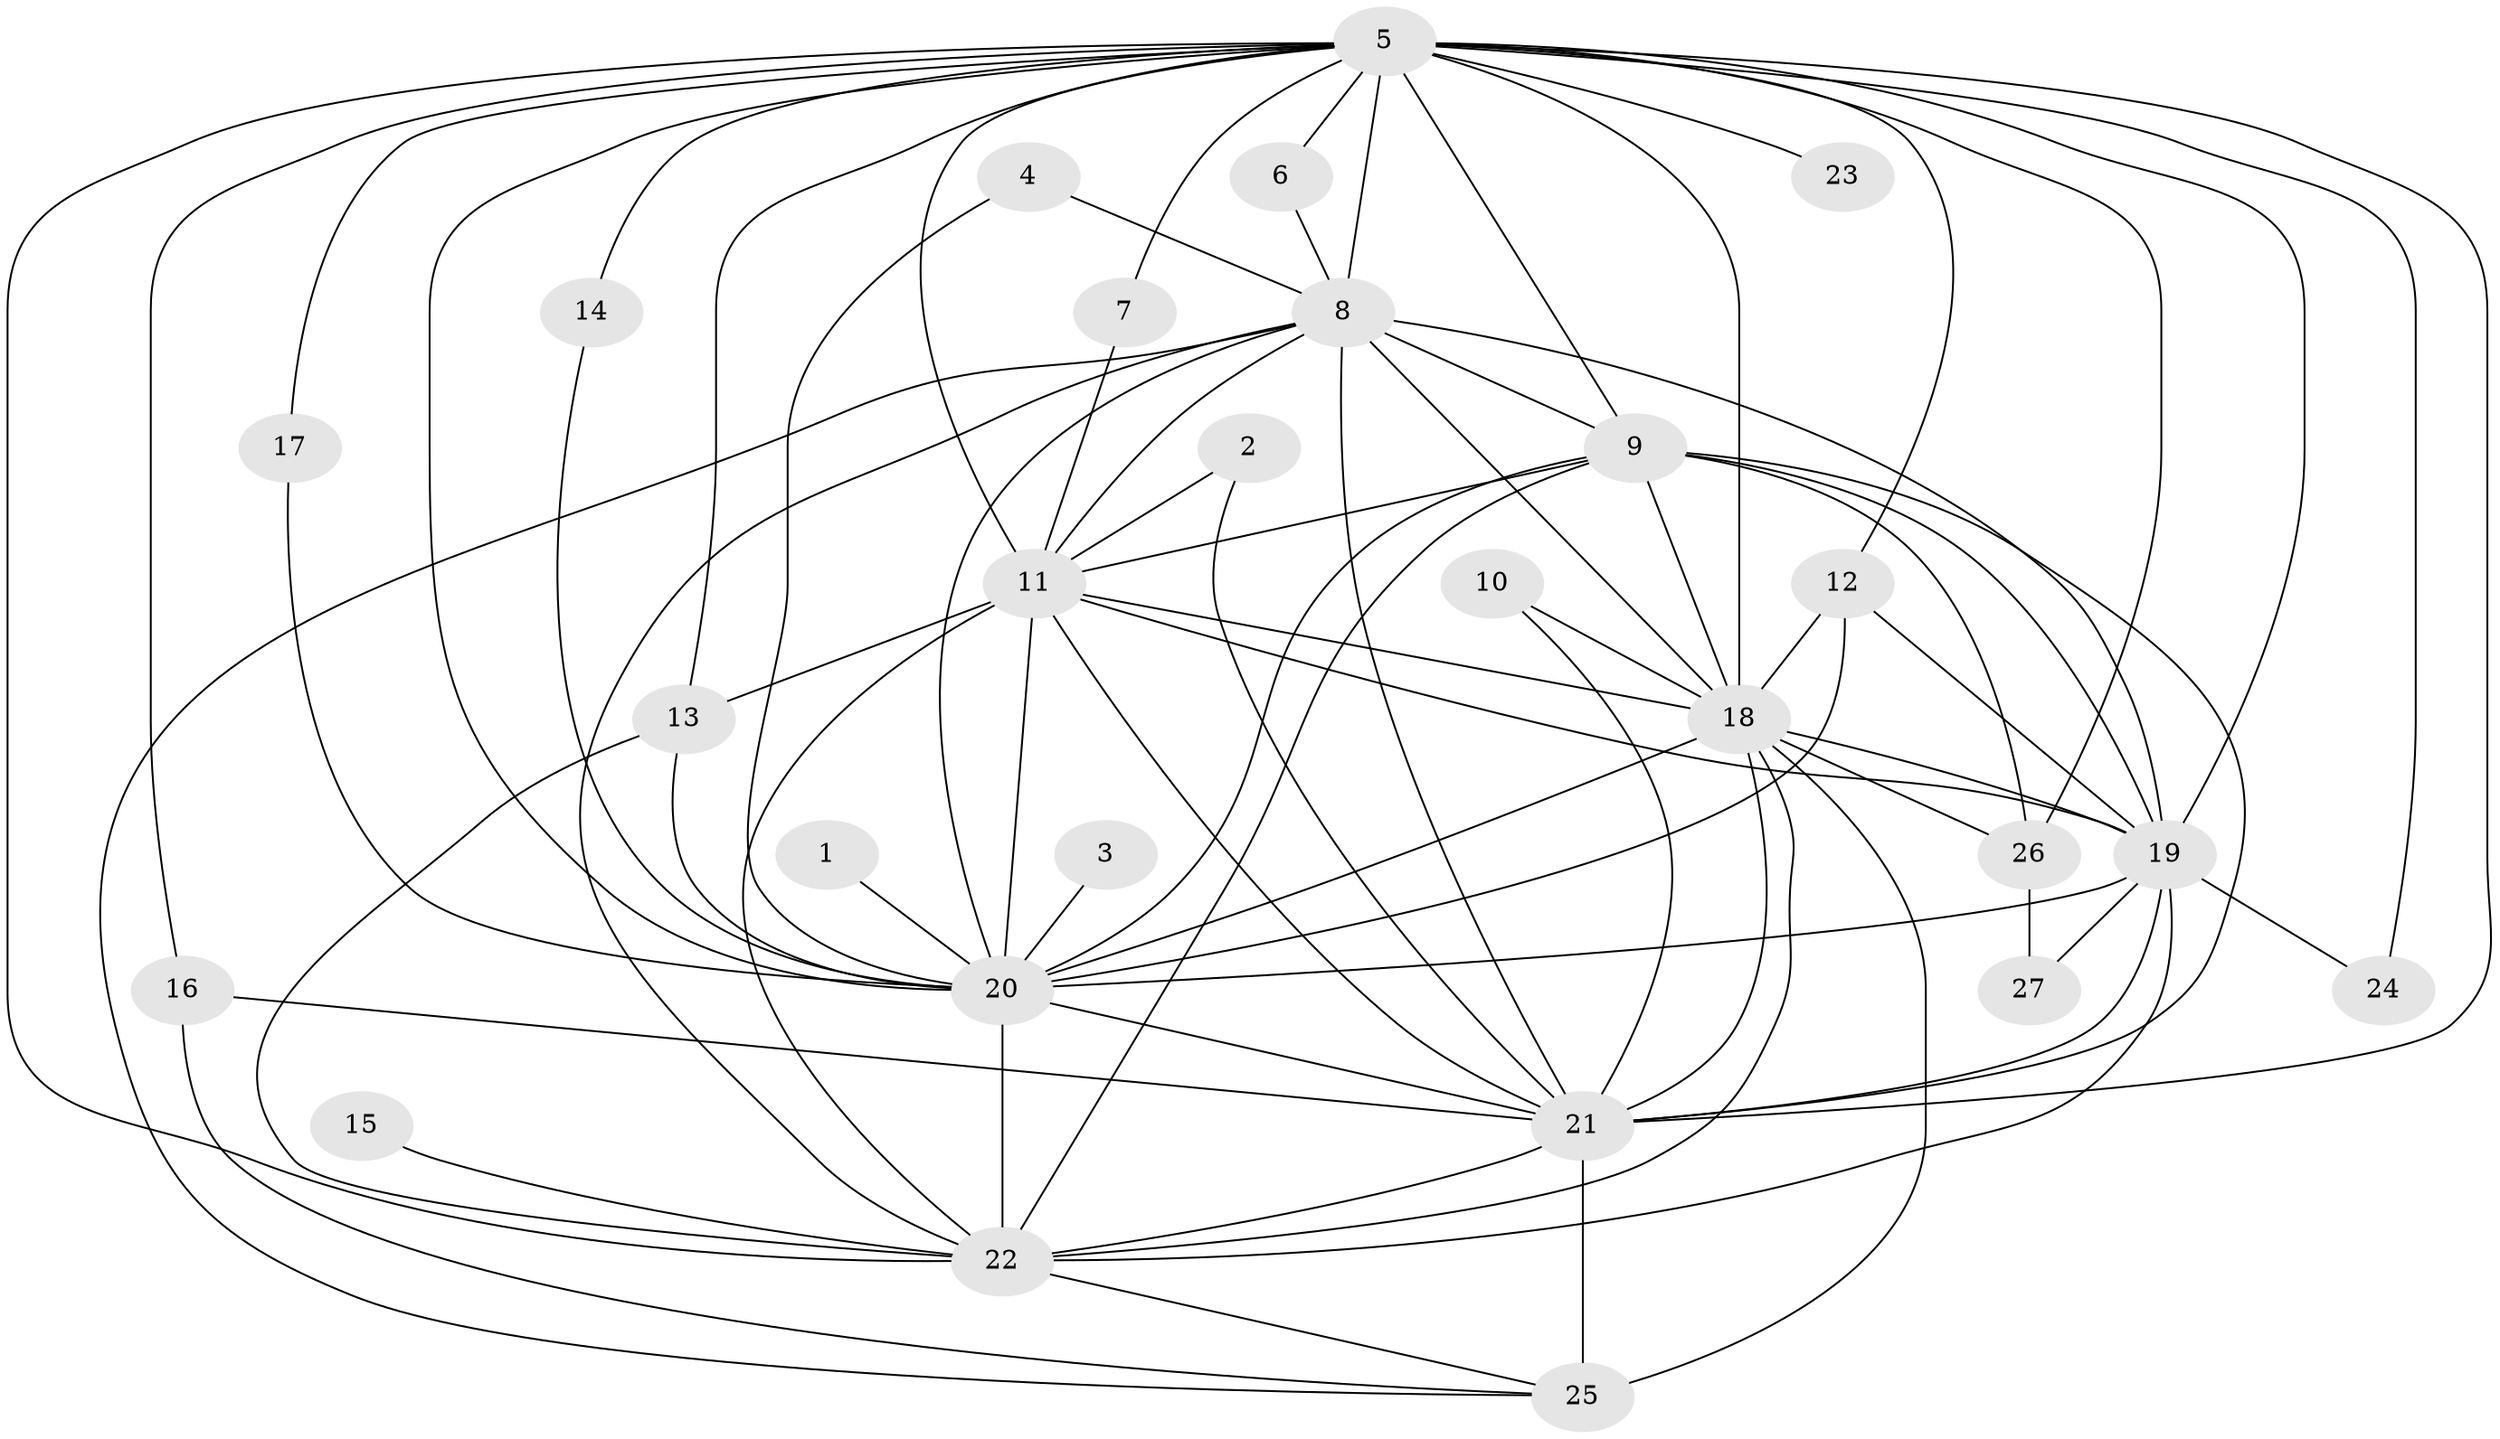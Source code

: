 // original degree distribution, {18: 0.018518518518518517, 14: 0.05555555555555555, 16: 0.037037037037037035, 12: 0.037037037037037035, 23: 0.018518518518518517, 17: 0.018518518518518517, 2: 0.5740740740740741, 5: 0.037037037037037035, 3: 0.16666666666666666, 4: 0.018518518518518517, 7: 0.018518518518518517}
// Generated by graph-tools (version 1.1) at 2025/25/03/09/25 03:25:44]
// undirected, 27 vertices, 76 edges
graph export_dot {
graph [start="1"]
  node [color=gray90,style=filled];
  1;
  2;
  3;
  4;
  5;
  6;
  7;
  8;
  9;
  10;
  11;
  12;
  13;
  14;
  15;
  16;
  17;
  18;
  19;
  20;
  21;
  22;
  23;
  24;
  25;
  26;
  27;
  1 -- 20 [weight=1.0];
  2 -- 11 [weight=1.0];
  2 -- 21 [weight=1.0];
  3 -- 20 [weight=1.0];
  4 -- 8 [weight=1.0];
  4 -- 20 [weight=1.0];
  5 -- 6 [weight=1.0];
  5 -- 7 [weight=1.0];
  5 -- 8 [weight=2.0];
  5 -- 9 [weight=2.0];
  5 -- 11 [weight=3.0];
  5 -- 12 [weight=1.0];
  5 -- 13 [weight=1.0];
  5 -- 14 [weight=1.0];
  5 -- 16 [weight=1.0];
  5 -- 17 [weight=1.0];
  5 -- 18 [weight=2.0];
  5 -- 19 [weight=3.0];
  5 -- 20 [weight=3.0];
  5 -- 21 [weight=3.0];
  5 -- 22 [weight=3.0];
  5 -- 23 [weight=2.0];
  5 -- 24 [weight=1.0];
  5 -- 26 [weight=1.0];
  6 -- 8 [weight=1.0];
  7 -- 11 [weight=1.0];
  8 -- 9 [weight=1.0];
  8 -- 11 [weight=1.0];
  8 -- 18 [weight=1.0];
  8 -- 19 [weight=1.0];
  8 -- 20 [weight=1.0];
  8 -- 21 [weight=1.0];
  8 -- 22 [weight=1.0];
  8 -- 25 [weight=1.0];
  9 -- 11 [weight=1.0];
  9 -- 18 [weight=1.0];
  9 -- 19 [weight=2.0];
  9 -- 20 [weight=1.0];
  9 -- 21 [weight=1.0];
  9 -- 22 [weight=1.0];
  9 -- 26 [weight=2.0];
  10 -- 18 [weight=2.0];
  10 -- 21 [weight=1.0];
  11 -- 13 [weight=1.0];
  11 -- 18 [weight=1.0];
  11 -- 19 [weight=2.0];
  11 -- 20 [weight=3.0];
  11 -- 21 [weight=1.0];
  11 -- 22 [weight=1.0];
  12 -- 18 [weight=1.0];
  12 -- 19 [weight=1.0];
  12 -- 20 [weight=2.0];
  13 -- 20 [weight=1.0];
  13 -- 22 [weight=1.0];
  14 -- 20 [weight=1.0];
  15 -- 22 [weight=1.0];
  16 -- 21 [weight=1.0];
  16 -- 25 [weight=1.0];
  17 -- 20 [weight=1.0];
  18 -- 19 [weight=1.0];
  18 -- 20 [weight=1.0];
  18 -- 21 [weight=1.0];
  18 -- 22 [weight=2.0];
  18 -- 25 [weight=1.0];
  18 -- 26 [weight=1.0];
  19 -- 20 [weight=2.0];
  19 -- 21 [weight=1.0];
  19 -- 22 [weight=1.0];
  19 -- 24 [weight=1.0];
  19 -- 27 [weight=1.0];
  20 -- 21 [weight=2.0];
  20 -- 22 [weight=1.0];
  21 -- 22 [weight=2.0];
  21 -- 25 [weight=3.0];
  22 -- 25 [weight=1.0];
  26 -- 27 [weight=1.0];
}
